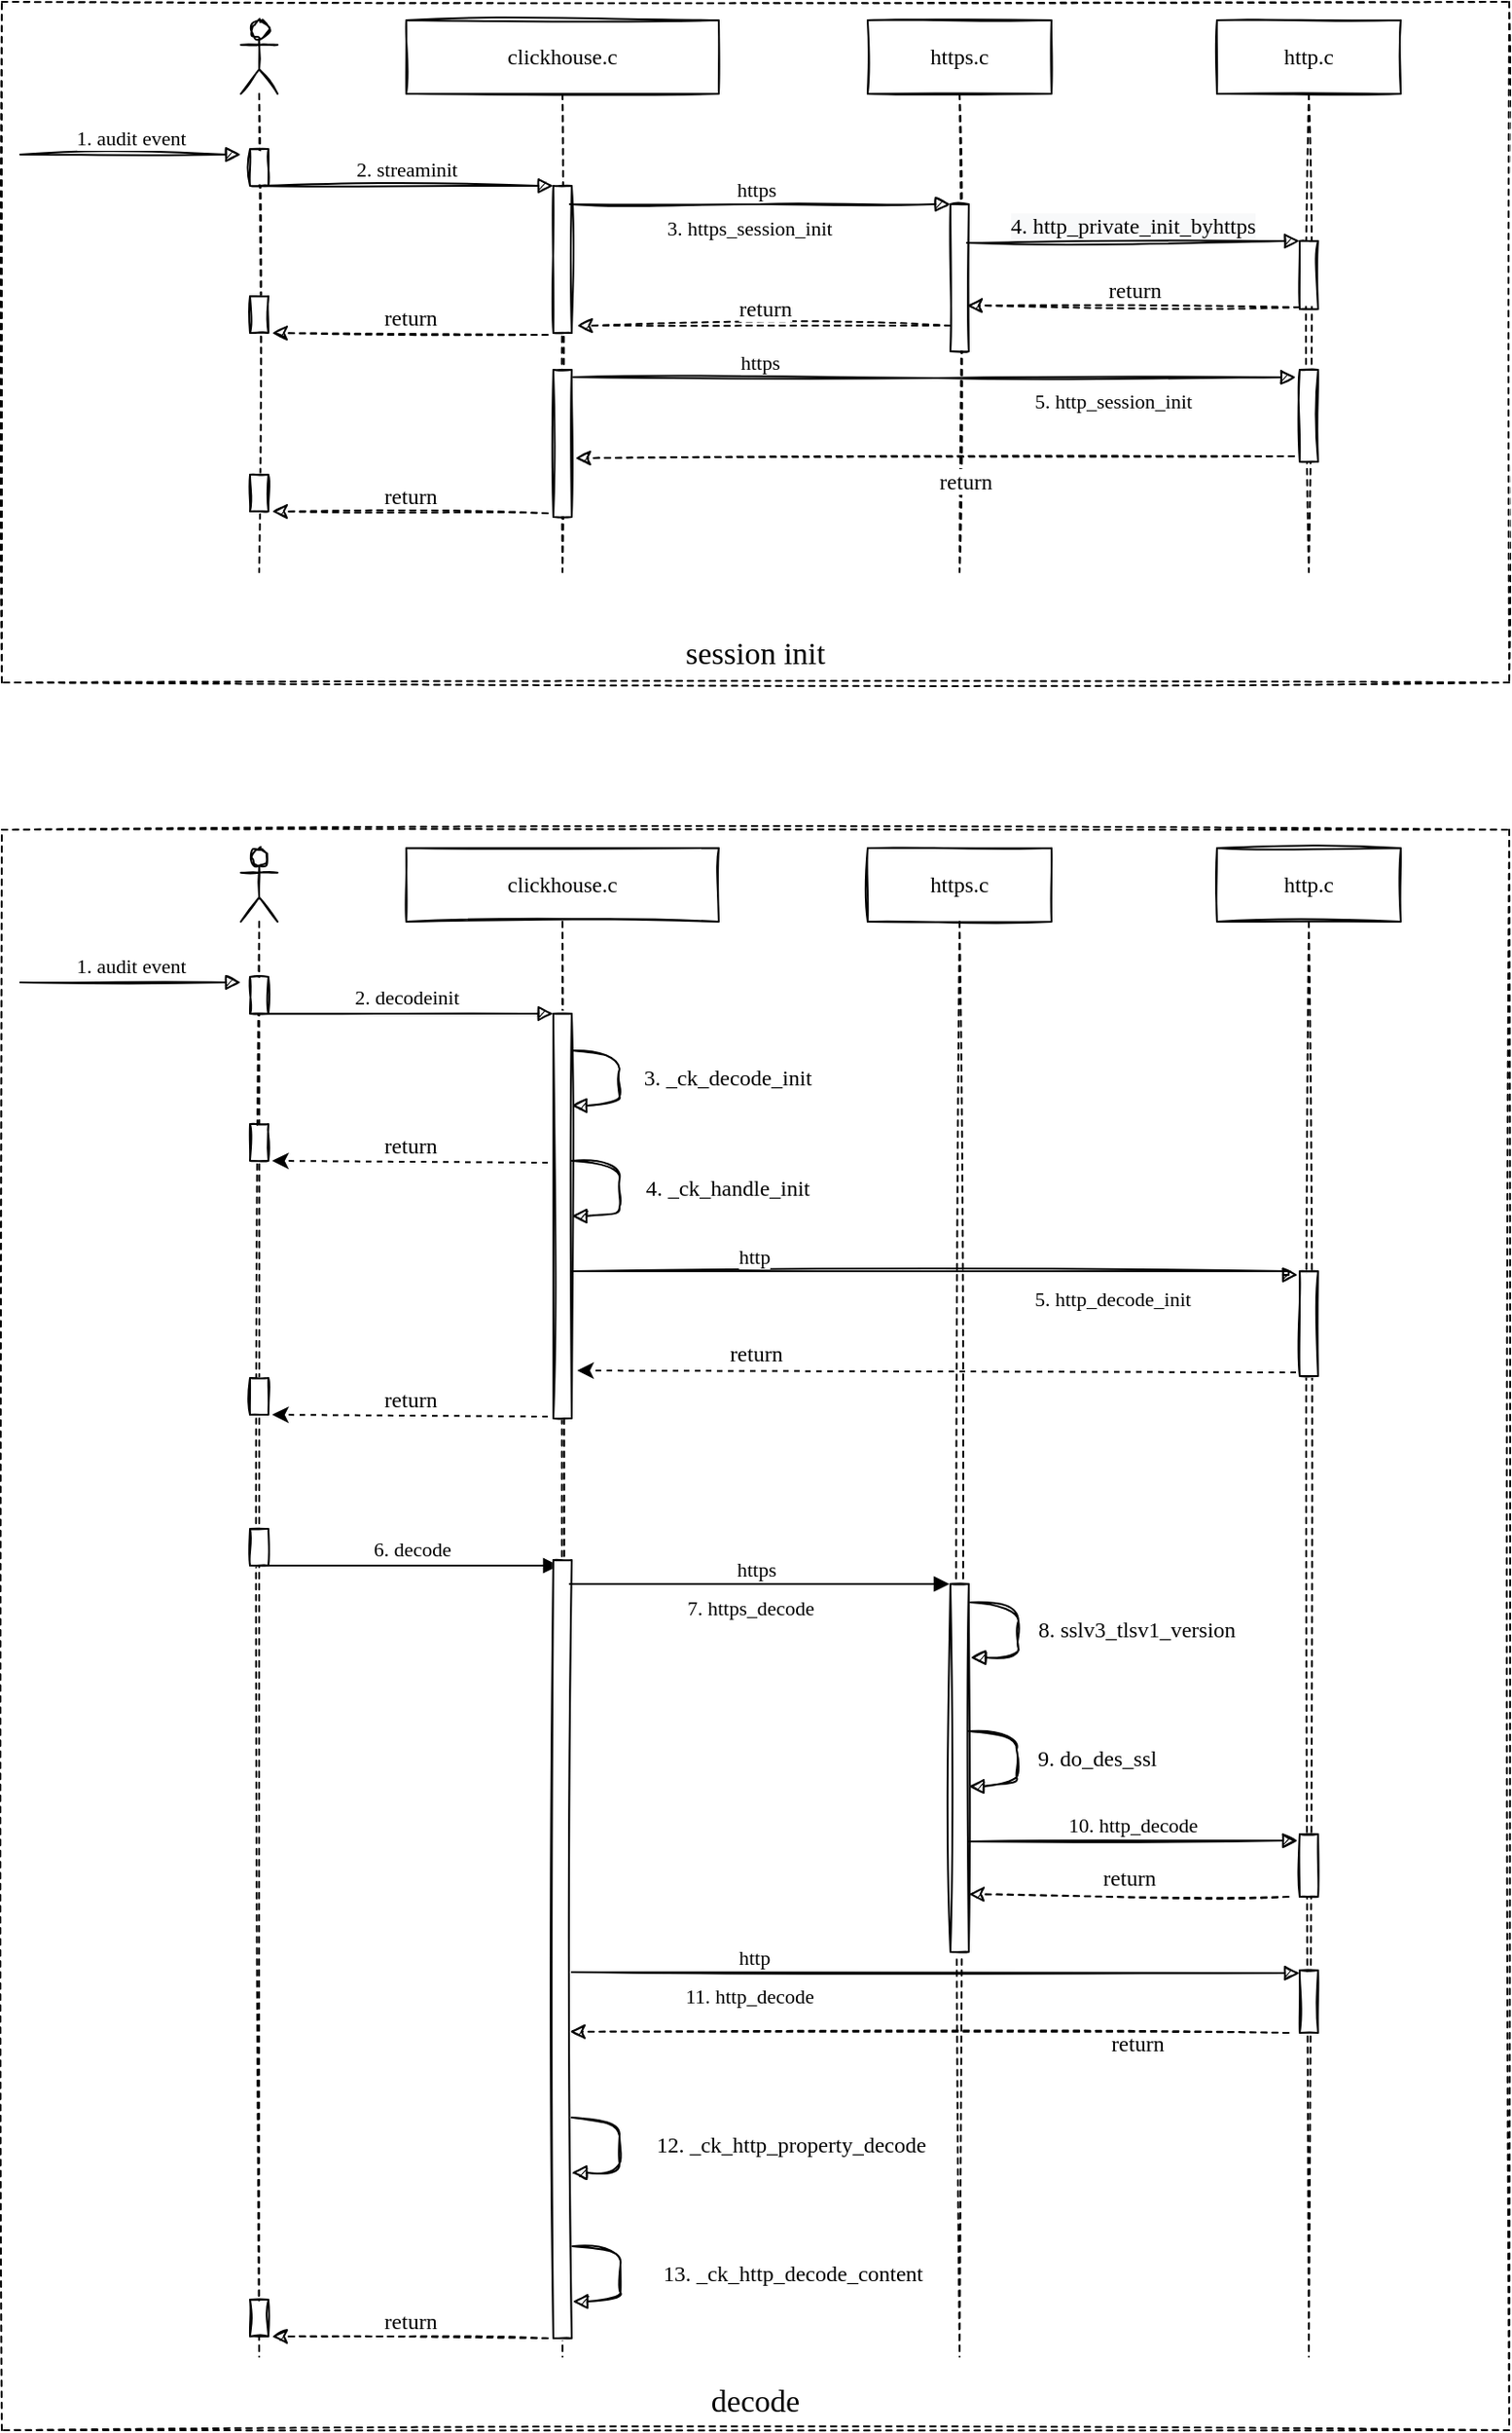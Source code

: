 <mxfile version="17.1.3" type="github">
  <diagram id="9ZpSaxzcpz4ULXaL1X-T" name="第 1 页">
    <mxGraphModel dx="946" dy="614" grid="1" gridSize="10" guides="1" tooltips="1" connect="1" arrows="1" fold="1" page="1" pageScale="1" pageWidth="827" pageHeight="1169" background="none" math="0" shadow="0">
      <root>
        <mxCell id="0" />
        <mxCell id="1" parent="0" />
        <mxCell id="WtGAIHKAsRFHcsW806fG-47" value="" style="rounded=0;whiteSpace=wrap;html=1;fontFamily=Comic Sans MS;fontSize=12;fillColor=none;dashed=1;horizontal=1;sketch=1;" vertex="1" parent="1">
          <mxGeometry x="80" y="40" width="820" height="370" as="geometry" />
        </mxCell>
        <mxCell id="WtGAIHKAsRFHcsW806fG-3" value="" style="shape=umlLifeline;participant=umlActor;perimeter=lifelinePerimeter;whiteSpace=wrap;html=1;container=1;collapsible=0;recursiveResize=0;verticalAlign=top;spacingTop=36;outlineConnect=0;horizontal=1;fontFamily=Comic Sans MS;sketch=1;" vertex="1" parent="1">
          <mxGeometry x="210" y="50" width="20" height="300" as="geometry" />
        </mxCell>
        <mxCell id="WtGAIHKAsRFHcsW806fG-6" value="" style="html=1;points=[];perimeter=orthogonalPerimeter;horizontal=1;fontFamily=Comic Sans MS;sketch=1;" vertex="1" parent="WtGAIHKAsRFHcsW806fG-3">
          <mxGeometry x="5" y="70" width="10" height="20" as="geometry" />
        </mxCell>
        <mxCell id="WtGAIHKAsRFHcsW806fG-38" value="" style="html=1;points=[];perimeter=orthogonalPerimeter;horizontal=1;fontFamily=Comic Sans MS;sketch=1;" vertex="1" parent="WtGAIHKAsRFHcsW806fG-3">
          <mxGeometry x="5" y="150" width="10" height="20" as="geometry" />
        </mxCell>
        <mxCell id="WtGAIHKAsRFHcsW806fG-1" value="clickhouse.c" style="shape=umlLifeline;perimeter=lifelinePerimeter;whiteSpace=wrap;html=1;container=1;collapsible=0;recursiveResize=0;outlineConnect=0;horizontal=1;fontFamily=Comic Sans MS;sketch=1;" vertex="1" parent="1">
          <mxGeometry x="300" y="50" width="170" height="300" as="geometry" />
        </mxCell>
        <mxCell id="WtGAIHKAsRFHcsW806fG-10" value="" style="html=1;points=[];perimeter=orthogonalPerimeter;horizontal=1;fontFamily=Comic Sans MS;sketch=1;" vertex="1" parent="WtGAIHKAsRFHcsW806fG-1">
          <mxGeometry x="80" y="90" width="10" height="80" as="geometry" />
        </mxCell>
        <mxCell id="WtGAIHKAsRFHcsW806fG-39" value="return" style="html=1;verticalAlign=bottom;endArrow=classic;dashed=1;endSize=6;exitX=0;exitY=0.95;rounded=0;fontFamily=Comic Sans MS;fontSize=12;fontColor=default;strokeWidth=1;endFill=1;horizontal=1;sketch=1;" edge="1" parent="WtGAIHKAsRFHcsW806fG-1">
          <mxGeometry relative="1" as="geometry">
            <mxPoint x="-73" y="170" as="targetPoint" />
            <mxPoint x="77" y="171" as="sourcePoint" />
          </mxGeometry>
        </mxCell>
        <mxCell id="WtGAIHKAsRFHcsW806fG-40" value="" style="html=1;points=[];perimeter=orthogonalPerimeter;horizontal=1;fontFamily=Comic Sans MS;sketch=1;" vertex="1" parent="WtGAIHKAsRFHcsW806fG-1">
          <mxGeometry x="80" y="190" width="10" height="80" as="geometry" />
        </mxCell>
        <mxCell id="WtGAIHKAsRFHcsW806fG-45" value="" style="html=1;points=[];perimeter=orthogonalPerimeter;horizontal=1;fontFamily=Comic Sans MS;sketch=1;" vertex="1" parent="WtGAIHKAsRFHcsW806fG-1">
          <mxGeometry x="-85" y="247" width="10" height="20" as="geometry" />
        </mxCell>
        <mxCell id="WtGAIHKAsRFHcsW806fG-46" value="return" style="html=1;verticalAlign=bottom;endArrow=classic;dashed=1;endSize=6;exitX=0;exitY=0.95;rounded=0;fontFamily=Comic Sans MS;fontSize=12;fontColor=default;strokeWidth=1;endFill=1;horizontal=1;sketch=1;" edge="1" parent="WtGAIHKAsRFHcsW806fG-1">
          <mxGeometry relative="1" as="geometry">
            <mxPoint x="-73" y="267" as="targetPoint" />
            <mxPoint x="77" y="268" as="sourcePoint" />
          </mxGeometry>
        </mxCell>
        <mxCell id="WtGAIHKAsRFHcsW806fG-4" value="https.c" style="shape=umlLifeline;perimeter=lifelinePerimeter;whiteSpace=wrap;html=1;container=1;collapsible=0;recursiveResize=0;outlineConnect=0;horizontal=1;fontFamily=Comic Sans MS;sketch=1;" vertex="1" parent="1">
          <mxGeometry x="551" y="50" width="100" height="300" as="geometry" />
        </mxCell>
        <mxCell id="WtGAIHKAsRFHcsW806fG-16" value="" style="html=1;points=[];perimeter=orthogonalPerimeter;horizontal=1;fontFamily=Comic Sans MS;sketch=1;" vertex="1" parent="WtGAIHKAsRFHcsW806fG-4">
          <mxGeometry x="45" y="100" width="10" height="80" as="geometry" />
        </mxCell>
        <mxCell id="WtGAIHKAsRFHcsW806fG-27" value="&lt;span style=&quot;text-align: center&quot;&gt;3. https_session_init&lt;/span&gt;" style="endArrow=block;endFill=1;html=1;edgeStyle=orthogonalEdgeStyle;align=left;verticalAlign=top;rounded=0;exitX=0.9;exitY=0.125;exitDx=0;exitDy=0;exitPerimeter=0;horizontal=1;fontFamily=Comic Sans MS;sketch=1;" edge="1" parent="WtGAIHKAsRFHcsW806fG-4" source="WtGAIHKAsRFHcsW806fG-10">
          <mxGeometry x="-0.507" relative="1" as="geometry">
            <mxPoint x="-100" y="100" as="sourcePoint" />
            <mxPoint x="45" y="100" as="targetPoint" />
            <mxPoint as="offset" />
          </mxGeometry>
        </mxCell>
        <mxCell id="WtGAIHKAsRFHcsW806fG-28" value="https" style="edgeLabel;resizable=0;html=1;align=left;verticalAlign=bottom;horizontal=1;fontFamily=Comic Sans MS;" connectable="0" vertex="1" parent="WtGAIHKAsRFHcsW806fG-27">
          <mxGeometry x="-1" relative="1" as="geometry">
            <mxPoint x="89" as="offset" />
          </mxGeometry>
        </mxCell>
        <mxCell id="WtGAIHKAsRFHcsW806fG-36" value="return" style="html=1;verticalAlign=bottom;endArrow=classic;dashed=1;endSize=6;exitX=0;exitY=0.95;rounded=0;fontFamily=Comic Sans MS;fontSize=12;fontColor=default;strokeWidth=1;entryX=1.3;entryY=0.95;entryDx=0;entryDy=0;entryPerimeter=0;endFill=1;horizontal=1;sketch=1;" edge="1" parent="WtGAIHKAsRFHcsW806fG-4" target="WtGAIHKAsRFHcsW806fG-10">
          <mxGeometry relative="1" as="geometry">
            <mxPoint x="-100" y="165" as="targetPoint" />
            <mxPoint x="45" y="166" as="sourcePoint" />
          </mxGeometry>
        </mxCell>
        <mxCell id="WtGAIHKAsRFHcsW806fG-5" value="http.c" style="shape=umlLifeline;perimeter=lifelinePerimeter;whiteSpace=wrap;html=1;container=1;collapsible=0;recursiveResize=0;outlineConnect=0;horizontal=1;fontFamily=Comic Sans MS;sketch=1;" vertex="1" parent="1">
          <mxGeometry x="741" y="50" width="100" height="300" as="geometry" />
        </mxCell>
        <mxCell id="WtGAIHKAsRFHcsW806fG-32" value="" style="html=1;points=[];perimeter=orthogonalPerimeter;fontFamily=Comic Sans MS;fontSize=12;fontColor=default;fillColor=default;gradientColor=none;horizontal=1;sketch=1;" vertex="1" parent="WtGAIHKAsRFHcsW806fG-5">
          <mxGeometry x="45" y="120" width="10" height="37" as="geometry" />
        </mxCell>
        <mxCell id="WtGAIHKAsRFHcsW806fG-43" value="" style="html=1;points=[];perimeter=orthogonalPerimeter;fontFamily=Comic Sans MS;fontSize=12;fontColor=default;fillColor=default;gradientColor=none;horizontal=1;sketch=1;" vertex="1" parent="WtGAIHKAsRFHcsW806fG-5">
          <mxGeometry x="45" y="190" width="10" height="50" as="geometry" />
        </mxCell>
        <mxCell id="WtGAIHKAsRFHcsW806fG-8" value="1. audit event" style="html=1;verticalAlign=bottom;endArrow=block;rounded=0;horizontal=1;fontFamily=Comic Sans MS;sketch=1;" edge="1" parent="1">
          <mxGeometry width="80" relative="1" as="geometry">
            <mxPoint x="90" y="123" as="sourcePoint" />
            <mxPoint x="210" y="123" as="targetPoint" />
          </mxGeometry>
        </mxCell>
        <mxCell id="WtGAIHKAsRFHcsW806fG-11" value="2. streaminit" style="html=1;verticalAlign=bottom;endArrow=block;entryX=0;entryY=0;rounded=0;horizontal=1;fontFamily=Comic Sans MS;sketch=1;" edge="1" target="WtGAIHKAsRFHcsW806fG-10" parent="1">
          <mxGeometry relative="1" as="geometry">
            <mxPoint x="220" y="140" as="sourcePoint" />
          </mxGeometry>
        </mxCell>
        <mxCell id="WtGAIHKAsRFHcsW806fG-33" value="&lt;span style=&quot;text-align: left ; background-color: rgb(248 , 249 , 250)&quot;&gt;4. http_private_init_byhttps&lt;/span&gt;" style="html=1;verticalAlign=bottom;endArrow=block;entryX=0;entryY=0;rounded=0;fontFamily=Comic Sans MS;fontSize=12;fontColor=default;endSize=6;strokeWidth=1;exitX=0.9;exitY=0.263;exitDx=0;exitDy=0;exitPerimeter=0;horizontal=1;sketch=1;" edge="1" target="WtGAIHKAsRFHcsW806fG-32" parent="1" source="WtGAIHKAsRFHcsW806fG-16">
          <mxGeometry relative="1" as="geometry">
            <mxPoint x="611" y="170" as="sourcePoint" />
          </mxGeometry>
        </mxCell>
        <mxCell id="WtGAIHKAsRFHcsW806fG-34" value="return" style="html=1;verticalAlign=bottom;endArrow=classic;dashed=1;endSize=6;exitX=0;exitY=0.95;rounded=0;fontFamily=Comic Sans MS;fontSize=12;fontColor=default;strokeWidth=1;entryX=0.9;entryY=0.688;entryDx=0;entryDy=0;entryPerimeter=0;endFill=1;horizontal=1;sketch=1;" edge="1" parent="1" target="WtGAIHKAsRFHcsW806fG-16">
          <mxGeometry relative="1" as="geometry">
            <mxPoint x="611" y="206" as="targetPoint" />
            <mxPoint x="786" y="206" as="sourcePoint" />
          </mxGeometry>
        </mxCell>
        <mxCell id="WtGAIHKAsRFHcsW806fG-41" value="&lt;span style=&quot;text-align: center&quot;&gt;5. http_session_init&lt;/span&gt;" style="endArrow=block;endFill=1;html=1;edgeStyle=orthogonalEdgeStyle;align=left;verticalAlign=top;rounded=0;entryX=-0.2;entryY=0.081;entryDx=0;entryDy=0;entryPerimeter=0;horizontal=1;fontFamily=Comic Sans MS;sketch=1;" edge="1" parent="1" target="WtGAIHKAsRFHcsW806fG-43">
          <mxGeometry x="0.267" relative="1" as="geometry">
            <mxPoint x="391" y="244" as="sourcePoint" />
            <mxPoint x="598" y="243" as="targetPoint" />
            <mxPoint as="offset" />
          </mxGeometry>
        </mxCell>
        <mxCell id="WtGAIHKAsRFHcsW806fG-42" value="https" style="edgeLabel;resizable=0;html=1;align=left;verticalAlign=bottom;horizontal=1;fontFamily=Comic Sans MS;" connectable="0" vertex="1" parent="WtGAIHKAsRFHcsW806fG-41">
          <mxGeometry x="-1" relative="1" as="geometry">
            <mxPoint x="89" as="offset" />
          </mxGeometry>
        </mxCell>
        <mxCell id="WtGAIHKAsRFHcsW806fG-44" value="return" style="html=1;verticalAlign=bottom;endArrow=classic;dashed=1;endSize=6;exitX=0;exitY=0.95;rounded=0;fontFamily=Comic Sans MS;fontSize=12;fontColor=default;strokeWidth=1;entryX=1.2;entryY=0.6;entryDx=0;entryDy=0;entryPerimeter=0;endFill=1;horizontal=1;sketch=1;" edge="1" parent="1" target="WtGAIHKAsRFHcsW806fG-40">
          <mxGeometry x="-0.084" y="23" relative="1" as="geometry">
            <mxPoint x="602" y="286.04" as="targetPoint" />
            <mxPoint x="783" y="287" as="sourcePoint" />
            <mxPoint as="offset" />
          </mxGeometry>
        </mxCell>
        <mxCell id="WtGAIHKAsRFHcsW806fG-48" value="session init" style="text;html=1;strokeColor=none;fillColor=none;align=center;verticalAlign=middle;whiteSpace=wrap;rounded=0;fontFamily=Comic Sans MS;fontSize=17;fontColor=default;horizontal=1;" vertex="1" parent="1">
          <mxGeometry x="440" y="380" width="100" height="30" as="geometry" />
        </mxCell>
        <mxCell id="WtGAIHKAsRFHcsW806fG-49" value="" style="rounded=0;whiteSpace=wrap;html=1;fontFamily=Comic Sans MS;fontSize=12;fillColor=none;dashed=1;sketch=1;horizontal=1;" vertex="1" parent="1">
          <mxGeometry x="80" y="490" width="820" height="870" as="geometry" />
        </mxCell>
        <mxCell id="WtGAIHKAsRFHcsW806fG-50" value="" style="shape=umlLifeline;participant=umlActor;perimeter=lifelinePerimeter;whiteSpace=wrap;html=1;container=1;collapsible=0;recursiveResize=0;verticalAlign=top;spacingTop=36;outlineConnect=0;horizontal=1;fontFamily=Comic Sans MS;sketch=1;" vertex="1" parent="1">
          <mxGeometry x="210" y="500" width="20" height="820" as="geometry" />
        </mxCell>
        <mxCell id="WtGAIHKAsRFHcsW806fG-51" value="" style="html=1;points=[];perimeter=orthogonalPerimeter;horizontal=1;fontFamily=Comic Sans MS;sketch=1;" vertex="1" parent="WtGAIHKAsRFHcsW806fG-50">
          <mxGeometry x="5" y="70" width="10" height="20" as="geometry" />
        </mxCell>
        <mxCell id="WtGAIHKAsRFHcsW806fG-52" value="" style="html=1;points=[];perimeter=orthogonalPerimeter;horizontal=1;fontFamily=Comic Sans MS;sketch=1;" vertex="1" parent="WtGAIHKAsRFHcsW806fG-50">
          <mxGeometry x="5" y="150" width="10" height="20" as="geometry" />
        </mxCell>
        <mxCell id="WtGAIHKAsRFHcsW806fG-53" value="clickhouse.c" style="shape=umlLifeline;perimeter=lifelinePerimeter;whiteSpace=wrap;html=1;container=1;collapsible=0;recursiveResize=0;outlineConnect=0;horizontal=1;fontFamily=Comic Sans MS;sketch=1;" vertex="1" parent="1">
          <mxGeometry x="300" y="500" width="170" height="820" as="geometry" />
        </mxCell>
        <mxCell id="WtGAIHKAsRFHcsW806fG-54" value="" style="html=1;points=[];perimeter=orthogonalPerimeter;horizontal=1;fontFamily=Comic Sans MS;sketch=1;" vertex="1" parent="WtGAIHKAsRFHcsW806fG-53">
          <mxGeometry x="80" y="90" width="10" height="220" as="geometry" />
        </mxCell>
        <mxCell id="WtGAIHKAsRFHcsW806fG-55" value="return" style="html=1;verticalAlign=bottom;endArrow=classic;dashed=1;endSize=6;exitX=0;exitY=0.95;rounded=0;fontFamily=Comic Sans MS;fontSize=12;fontColor=default;strokeWidth=1;endFill=1;horizontal=1;" edge="1" parent="WtGAIHKAsRFHcsW806fG-53">
          <mxGeometry relative="1" as="geometry">
            <mxPoint x="-73" y="170" as="targetPoint" />
            <mxPoint x="77" y="171" as="sourcePoint" />
          </mxGeometry>
        </mxCell>
        <mxCell id="WtGAIHKAsRFHcsW806fG-75" value="" style="endArrow=block;endFill=1;endSize=6;html=1;align=left;verticalAlign=top;exitX=0.9;exitY=0.25;exitDx=0;exitDy=0;exitPerimeter=0;strokeWidth=1;horizontal=1;fontFamily=Comic Sans MS;sketch=1;curved=1;" edge="1" parent="WtGAIHKAsRFHcsW806fG-53">
          <mxGeometry width="160" relative="1" as="geometry">
            <mxPoint x="90" y="110" as="sourcePoint" />
            <mxPoint x="90" y="140" as="targetPoint" />
            <Array as="points">
              <mxPoint x="116" y="110" />
              <mxPoint x="116" y="130" />
              <mxPoint x="116" y="140" />
            </Array>
          </mxGeometry>
        </mxCell>
        <mxCell id="WtGAIHKAsRFHcsW806fG-84" value="6. decode" style="html=1;verticalAlign=bottom;endArrow=block;entryX=0;entryY=0;rounded=0;horizontal=1;fontFamily=Comic Sans MS;" edge="1" parent="WtGAIHKAsRFHcsW806fG-53">
          <mxGeometry relative="1" as="geometry">
            <mxPoint x="-77" y="390" as="sourcePoint" />
            <mxPoint x="83" y="390.0" as="targetPoint" />
          </mxGeometry>
        </mxCell>
        <mxCell id="WtGAIHKAsRFHcsW806fG-85" value="" style="html=1;points=[];perimeter=orthogonalPerimeter;horizontal=1;fontFamily=Comic Sans MS;labelBackgroundColor=default;endArrow=block;fontSize=11;align=left;verticalAlign=top;rounded=0;endFill=1;sketch=1;" vertex="1" parent="WtGAIHKAsRFHcsW806fG-53">
          <mxGeometry x="80" y="387" width="10" height="423" as="geometry" />
        </mxCell>
        <mxCell id="WtGAIHKAsRFHcsW806fG-108" value="" style="html=1;points=[];perimeter=orthogonalPerimeter;horizontal=1;fontFamily=Comic Sans MS;sketch=1;" vertex="1" parent="WtGAIHKAsRFHcsW806fG-53">
          <mxGeometry x="-85" y="789" width="10" height="20" as="geometry" />
        </mxCell>
        <mxCell id="WtGAIHKAsRFHcsW806fG-109" value="return" style="html=1;verticalAlign=bottom;endArrow=classic;dashed=1;endSize=6;exitX=0;exitY=0.95;rounded=0;fontFamily=Comic Sans MS;fontSize=12;fontColor=default;strokeWidth=1;endFill=1;horizontal=1;sketch=1;" edge="1" parent="WtGAIHKAsRFHcsW806fG-53">
          <mxGeometry relative="1" as="geometry">
            <mxPoint x="-73" y="809" as="targetPoint" />
            <mxPoint x="77" y="810" as="sourcePoint" />
          </mxGeometry>
        </mxCell>
        <mxCell id="WtGAIHKAsRFHcsW806fG-59" value="https.c" style="shape=umlLifeline;perimeter=lifelinePerimeter;whiteSpace=wrap;html=1;container=1;collapsible=0;recursiveResize=0;outlineConnect=0;horizontal=1;fontFamily=Comic Sans MS;sketch=1;" vertex="1" parent="1">
          <mxGeometry x="551" y="500" width="100" height="820" as="geometry" />
        </mxCell>
        <mxCell id="WtGAIHKAsRFHcsW806fG-63" value="return" style="html=1;verticalAlign=bottom;endArrow=classic;dashed=1;endSize=6;exitX=-0.2;exitY=0.965;rounded=0;fontFamily=Comic Sans MS;fontSize=12;fontColor=default;strokeWidth=1;entryX=1.3;entryY=0.95;entryDx=0;entryDy=0;entryPerimeter=0;endFill=1;exitDx=0;exitDy=0;exitPerimeter=0;horizontal=1;" edge="1" parent="WtGAIHKAsRFHcsW806fG-59" source="WtGAIHKAsRFHcsW806fG-65">
          <mxGeometry x="0.504" relative="1" as="geometry">
            <mxPoint x="-158" y="284" as="targetPoint" />
            <mxPoint x="45" y="284" as="sourcePoint" />
            <mxPoint as="offset" />
          </mxGeometry>
        </mxCell>
        <mxCell id="WtGAIHKAsRFHcsW806fG-88" value="" style="html=1;points=[];perimeter=orthogonalPerimeter;horizontal=1;fontFamily=Comic Sans MS;labelBackgroundColor=default;endArrow=block;fontSize=11;align=left;verticalAlign=top;rounded=0;endFill=1;sketch=1;" vertex="1" parent="WtGAIHKAsRFHcsW806fG-59">
          <mxGeometry x="45" y="400" width="10" height="200" as="geometry" />
        </mxCell>
        <mxCell id="WtGAIHKAsRFHcsW806fG-90" value="" style="endArrow=block;endFill=1;endSize=6;html=1;align=left;verticalAlign=top;exitX=0.9;exitY=0.25;exitDx=0;exitDy=0;exitPerimeter=0;strokeWidth=1;horizontal=1;fontFamily=Comic Sans MS;sketch=1;curved=1;" edge="1" parent="WtGAIHKAsRFHcsW806fG-59">
          <mxGeometry width="160" relative="1" as="geometry">
            <mxPoint x="56" y="410" as="sourcePoint" />
            <mxPoint x="56" y="440" as="targetPoint" />
            <Array as="points">
              <mxPoint x="82" y="410" />
              <mxPoint x="82" y="430" />
              <mxPoint x="82" y="440" />
            </Array>
          </mxGeometry>
        </mxCell>
        <mxCell id="WtGAIHKAsRFHcsW806fG-64" value="http.c" style="shape=umlLifeline;perimeter=lifelinePerimeter;whiteSpace=wrap;html=1;container=1;collapsible=0;recursiveResize=0;outlineConnect=0;horizontal=1;fontFamily=Comic Sans MS;sketch=1;" vertex="1" parent="1">
          <mxGeometry x="741" y="500" width="100" height="820" as="geometry" />
        </mxCell>
        <mxCell id="WtGAIHKAsRFHcsW806fG-65" value="" style="html=1;points=[];perimeter=orthogonalPerimeter;fontFamily=Comic Sans MS;fontSize=12;fontColor=default;fillColor=default;gradientColor=none;horizontal=1;sketch=1;" vertex="1" parent="WtGAIHKAsRFHcsW806fG-64">
          <mxGeometry x="45" y="230" width="10" height="57" as="geometry" />
        </mxCell>
        <mxCell id="WtGAIHKAsRFHcsW806fG-93" value="" style="html=1;points=[];perimeter=orthogonalPerimeter;fontFamily=Comic Sans MS;fontSize=11;fontColor=default;fillColor=default;gradientColor=none;horizontal=1;labelBackgroundColor=default;endArrow=block;align=left;verticalAlign=top;rounded=0;endFill=1;sketch=1;" vertex="1" parent="WtGAIHKAsRFHcsW806fG-64">
          <mxGeometry x="45" y="536" width="10" height="34" as="geometry" />
        </mxCell>
        <mxCell id="WtGAIHKAsRFHcsW806fG-96" value="return" style="html=1;verticalAlign=bottom;endArrow=classic;dashed=1;endSize=6;exitX=0;exitY=0.95;rounded=0;fontFamily=Comic Sans MS;fontSize=12;fontColor=default;strokeWidth=1;endFill=1;entryX=1;entryY=0.843;entryDx=0;entryDy=0;entryPerimeter=0;horizontal=1;sketch=1;" edge="1" parent="WtGAIHKAsRFHcsW806fG-64" target="WtGAIHKAsRFHcsW806fG-88">
          <mxGeometry relative="1" as="geometry">
            <mxPoint x="-111" y="569" as="targetPoint" />
            <mxPoint x="39" y="570" as="sourcePoint" />
          </mxGeometry>
        </mxCell>
        <mxCell id="WtGAIHKAsRFHcsW806fG-97" value="" style="html=1;points=[];perimeter=orthogonalPerimeter;fontFamily=Comic Sans MS;fontSize=11;fontColor=default;fillColor=default;gradientColor=none;horizontal=1;labelBackgroundColor=default;endArrow=block;align=left;verticalAlign=top;rounded=0;endFill=1;sketch=1;" vertex="1" parent="WtGAIHKAsRFHcsW806fG-64">
          <mxGeometry x="45" y="610" width="10" height="34" as="geometry" />
        </mxCell>
        <mxCell id="WtGAIHKAsRFHcsW806fG-98" value="" style="html=1;verticalAlign=bottom;endArrow=classic;dashed=1;endSize=6;exitX=0;exitY=0.95;rounded=0;fontFamily=Comic Sans MS;fontSize=12;fontColor=default;strokeWidth=1;endFill=1;entryX=0.9;entryY=0.606;entryDx=0;entryDy=0;entryPerimeter=0;horizontal=1;sketch=1;" edge="1" parent="WtGAIHKAsRFHcsW806fG-64" target="WtGAIHKAsRFHcsW806fG-85">
          <mxGeometry x="-0.536" y="16" relative="1" as="geometry">
            <mxPoint x="-135" y="642.6" as="targetPoint" />
            <mxPoint x="39" y="644" as="sourcePoint" />
            <mxPoint as="offset" />
          </mxGeometry>
        </mxCell>
        <mxCell id="WtGAIHKAsRFHcsW806fG-67" value="1. audit event" style="html=1;verticalAlign=bottom;endArrow=block;rounded=0;horizontal=1;fontFamily=Comic Sans MS;sketch=1;" edge="1" parent="1">
          <mxGeometry width="80" relative="1" as="geometry">
            <mxPoint x="90" y="573" as="sourcePoint" />
            <mxPoint x="210" y="573" as="targetPoint" />
          </mxGeometry>
        </mxCell>
        <mxCell id="WtGAIHKAsRFHcsW806fG-68" value="2. decodeinit" style="html=1;verticalAlign=bottom;endArrow=block;entryX=0;entryY=0;rounded=0;horizontal=1;fontFamily=Comic Sans MS;sketch=1;" edge="1" parent="1" target="WtGAIHKAsRFHcsW806fG-54">
          <mxGeometry relative="1" as="geometry">
            <mxPoint x="220" y="590" as="sourcePoint" />
          </mxGeometry>
        </mxCell>
        <mxCell id="WtGAIHKAsRFHcsW806fG-74" value="decode" style="text;html=1;strokeColor=none;fillColor=none;align=center;verticalAlign=middle;whiteSpace=wrap;rounded=0;fontFamily=Comic Sans MS;fontSize=17;fontColor=default;horizontal=1;" vertex="1" parent="1">
          <mxGeometry x="455" y="1330" width="70" height="30" as="geometry" />
        </mxCell>
        <mxCell id="WtGAIHKAsRFHcsW806fG-61" value="&lt;span style=&quot;text-align: center&quot;&gt;5. http_decode_init&lt;/span&gt;" style="endArrow=block;endFill=1;html=1;edgeStyle=orthogonalEdgeStyle;align=left;verticalAlign=top;rounded=0;entryX=-0.1;entryY=0.035;entryDx=0;entryDy=0;entryPerimeter=0;horizontal=1;fontFamily=Comic Sans MS;sketch=1;" edge="1" parent="1" target="WtGAIHKAsRFHcsW806fG-65">
          <mxGeometry x="0.261" y="-2" relative="1" as="geometry">
            <mxPoint x="390" y="732" as="sourcePoint" />
            <mxPoint x="596" y="730" as="targetPoint" />
            <mxPoint as="offset" />
            <Array as="points">
              <mxPoint x="780" y="730" />
              <mxPoint x="780" y="732" />
            </Array>
          </mxGeometry>
        </mxCell>
        <mxCell id="WtGAIHKAsRFHcsW806fG-62" value="http" style="edgeLabel;resizable=0;html=1;align=left;verticalAlign=bottom;horizontal=1;fontFamily=Comic Sans MS;" connectable="0" vertex="1" parent="WtGAIHKAsRFHcsW806fG-61">
          <mxGeometry x="-1" relative="1" as="geometry">
            <mxPoint x="89" y="-2" as="offset" />
          </mxGeometry>
        </mxCell>
        <mxCell id="WtGAIHKAsRFHcsW806fG-77" value="3. _ck_decode_init" style="text;html=1;strokeColor=none;fillColor=none;align=center;verticalAlign=middle;whiteSpace=wrap;rounded=0;dashed=1;fontFamily=Comic Sans MS;fontSize=12;fontColor=default;horizontal=1;" vertex="1" parent="1">
          <mxGeometry x="420" y="610" width="110" height="30" as="geometry" />
        </mxCell>
        <mxCell id="WtGAIHKAsRFHcsW806fG-78" value="" style="endArrow=block;endFill=1;endSize=6;html=1;align=left;verticalAlign=top;exitX=0.9;exitY=0.25;exitDx=0;exitDy=0;exitPerimeter=0;strokeWidth=1;horizontal=1;fontFamily=Comic Sans MS;sketch=1;curved=1;" edge="1" parent="1">
          <mxGeometry width="160" relative="1" as="geometry">
            <mxPoint x="390" y="670" as="sourcePoint" />
            <mxPoint x="390" y="700" as="targetPoint" />
            <Array as="points">
              <mxPoint x="416" y="670" />
              <mxPoint x="416" y="690" />
              <mxPoint x="416" y="700" />
            </Array>
          </mxGeometry>
        </mxCell>
        <mxCell id="WtGAIHKAsRFHcsW806fG-79" value="4. _ck_handle_init" style="text;html=1;strokeColor=none;fillColor=none;align=center;verticalAlign=middle;whiteSpace=wrap;rounded=0;dashed=1;fontFamily=Comic Sans MS;fontSize=12;fontColor=default;horizontal=1;" vertex="1" parent="1">
          <mxGeometry x="420" y="670" width="110" height="30" as="geometry" />
        </mxCell>
        <mxCell id="WtGAIHKAsRFHcsW806fG-80" value="" style="html=1;points=[];perimeter=orthogonalPerimeter;horizontal=1;fontFamily=Comic Sans MS;sketch=1;" vertex="1" parent="1">
          <mxGeometry x="215" y="788" width="10" height="20" as="geometry" />
        </mxCell>
        <mxCell id="WtGAIHKAsRFHcsW806fG-81" value="return" style="html=1;verticalAlign=bottom;endArrow=classic;dashed=1;endSize=6;exitX=0;exitY=0.95;rounded=0;fontFamily=Comic Sans MS;fontSize=12;fontColor=default;strokeWidth=1;endFill=1;horizontal=1;" edge="1" parent="1">
          <mxGeometry relative="1" as="geometry">
            <mxPoint x="227" y="808" as="targetPoint" />
            <mxPoint x="377" y="809" as="sourcePoint" />
          </mxGeometry>
        </mxCell>
        <mxCell id="WtGAIHKAsRFHcsW806fG-86" value="&lt;span style=&quot;text-align: center&quot;&gt;7. https_decode&amp;nbsp;&lt;/span&gt;" style="endArrow=block;endFill=1;html=1;edgeStyle=orthogonalEdgeStyle;align=left;verticalAlign=top;rounded=0;exitX=0.9;exitY=0.125;exitDx=0;exitDy=0;exitPerimeter=0;jumpSize=6;horizontal=1;fontFamily=Comic Sans MS;" edge="1" parent="1">
          <mxGeometry x="-0.406" relative="1" as="geometry">
            <mxPoint x="388.5" y="900" as="sourcePoint" />
            <mxPoint x="595.5" y="900" as="targetPoint" />
            <mxPoint x="1" as="offset" />
          </mxGeometry>
        </mxCell>
        <mxCell id="WtGAIHKAsRFHcsW806fG-87" value="https" style="edgeLabel;resizable=0;html=1;align=left;verticalAlign=bottom;horizontal=1;fontFamily=Comic Sans MS;" connectable="0" vertex="1" parent="WtGAIHKAsRFHcsW806fG-86">
          <mxGeometry x="-1" relative="1" as="geometry">
            <mxPoint x="89" as="offset" />
          </mxGeometry>
        </mxCell>
        <mxCell id="WtGAIHKAsRFHcsW806fG-82" value="" style="html=1;points=[];perimeter=orthogonalPerimeter;horizontal=1;fontFamily=Comic Sans MS;sketch=1;" vertex="1" parent="1">
          <mxGeometry x="215" y="870" width="10" height="20" as="geometry" />
        </mxCell>
        <mxCell id="WtGAIHKAsRFHcsW806fG-91" value="8. sslv3_tlsv1_version" style="text;html=1;strokeColor=none;fillColor=none;align=center;verticalAlign=middle;whiteSpace=wrap;rounded=0;dashed=1;fontFamily=Comic Sans MS;fontSize=12;fontColor=default;horizontal=1;" vertex="1" parent="1">
          <mxGeometry x="633" y="910" width="129" height="30" as="geometry" />
        </mxCell>
        <mxCell id="WtGAIHKAsRFHcsW806fG-92" value="" style="endArrow=block;endFill=1;endSize=6;html=1;align=left;verticalAlign=top;exitX=0.9;exitY=0.25;exitDx=0;exitDy=0;exitPerimeter=0;strokeWidth=1;horizontal=1;fontFamily=Comic Sans MS;sketch=1;curved=1;" edge="1" parent="1">
          <mxGeometry width="160" relative="1" as="geometry">
            <mxPoint x="606" y="980" as="sourcePoint" />
            <mxPoint x="606" y="1010" as="targetPoint" />
            <Array as="points">
              <mxPoint x="632" y="980" />
              <mxPoint x="632" y="1000" />
              <mxPoint x="632" y="1010" />
            </Array>
          </mxGeometry>
        </mxCell>
        <mxCell id="WtGAIHKAsRFHcsW806fG-94" value="9. do_des_ssl" style="text;html=1;strokeColor=none;fillColor=none;align=center;verticalAlign=middle;whiteSpace=wrap;rounded=0;dashed=1;fontFamily=Comic Sans MS;fontSize=12;fontColor=default;horizontal=1;" vertex="1" parent="1">
          <mxGeometry x="632" y="980" width="88" height="30" as="geometry" />
        </mxCell>
        <mxCell id="WtGAIHKAsRFHcsW806fG-95" value="10. http_decode" style="html=1;verticalAlign=bottom;endArrow=block;entryX=-0.2;entryY=0.167;rounded=0;entryDx=0;entryDy=0;entryPerimeter=0;horizontal=1;fontFamily=Comic Sans MS;sketch=1;" edge="1" parent="1">
          <mxGeometry relative="1" as="geometry">
            <mxPoint x="606" y="1040" as="sourcePoint" />
            <mxPoint x="785" y="1039.519" as="targetPoint" />
          </mxGeometry>
        </mxCell>
        <mxCell id="WtGAIHKAsRFHcsW806fG-100" value="&lt;span style=&quot;text-align: center&quot;&gt;11. http_decode&lt;/span&gt;" style="endArrow=block;endFill=1;html=1;edgeStyle=orthogonalEdgeStyle;align=left;verticalAlign=top;rounded=0;jumpSize=6;entryX=0;entryY=0.044;entryDx=0;entryDy=0;entryPerimeter=0;horizontal=1;fontFamily=Comic Sans MS;sketch=1;" edge="1" parent="1" target="WtGAIHKAsRFHcsW806fG-97">
          <mxGeometry x="-0.697" relative="1" as="geometry">
            <mxPoint x="390" y="1111" as="sourcePoint" />
            <mxPoint x="596" y="1120" as="targetPoint" />
            <mxPoint as="offset" />
          </mxGeometry>
        </mxCell>
        <mxCell id="WtGAIHKAsRFHcsW806fG-101" value="http" style="edgeLabel;resizable=0;html=1;align=left;verticalAlign=bottom;horizontal=1;fontFamily=Comic Sans MS;" connectable="0" vertex="1" parent="WtGAIHKAsRFHcsW806fG-100">
          <mxGeometry x="-1" relative="1" as="geometry">
            <mxPoint x="89" as="offset" />
          </mxGeometry>
        </mxCell>
        <mxCell id="WtGAIHKAsRFHcsW806fG-102" value="return" style="text;html=1;strokeColor=none;fillColor=none;align=center;verticalAlign=middle;whiteSpace=wrap;rounded=0;dashed=1;fontFamily=Comic Sans MS;fontSize=12;fontColor=default;horizontal=1;" vertex="1" parent="1">
          <mxGeometry x="672.5" y="1140" width="50" height="20" as="geometry" />
        </mxCell>
        <mxCell id="WtGAIHKAsRFHcsW806fG-104" value="" style="endArrow=block;endFill=1;endSize=6;html=1;align=left;verticalAlign=top;exitX=0.9;exitY=0.25;exitDx=0;exitDy=0;exitPerimeter=0;strokeWidth=1;horizontal=1;fontFamily=Comic Sans MS;sketch=1;curved=1;" edge="1" parent="1">
          <mxGeometry width="160" relative="1" as="geometry">
            <mxPoint x="390" y="1190" as="sourcePoint" />
            <mxPoint x="390" y="1220" as="targetPoint" />
            <Array as="points">
              <mxPoint x="416" y="1190" />
              <mxPoint x="416" y="1210" />
              <mxPoint x="416" y="1220" />
            </Array>
          </mxGeometry>
        </mxCell>
        <mxCell id="WtGAIHKAsRFHcsW806fG-105" value="12. _ck_http_property_decode" style="text;html=1;strokeColor=none;fillColor=none;align=center;verticalAlign=middle;whiteSpace=wrap;rounded=0;dashed=1;fontFamily=Comic Sans MS;fontSize=12;fontColor=default;horizontal=1;" vertex="1" parent="1">
          <mxGeometry x="419" y="1190" width="181" height="30" as="geometry" />
        </mxCell>
        <mxCell id="WtGAIHKAsRFHcsW806fG-106" value="" style="endArrow=block;endFill=1;endSize=6;html=1;align=left;verticalAlign=top;exitX=0.9;exitY=0.25;exitDx=0;exitDy=0;exitPerimeter=0;strokeWidth=1;horizontal=1;fontFamily=Comic Sans MS;sketch=1;curved=1;" edge="1" parent="1">
          <mxGeometry width="160" relative="1" as="geometry">
            <mxPoint x="390.5" y="1260" as="sourcePoint" />
            <mxPoint x="390.5" y="1290" as="targetPoint" />
            <Array as="points">
              <mxPoint x="416.5" y="1260" />
              <mxPoint x="416.5" y="1280" />
              <mxPoint x="416.5" y="1290" />
            </Array>
          </mxGeometry>
        </mxCell>
        <mxCell id="WtGAIHKAsRFHcsW806fG-107" value="13. _ck_http_decode_content" style="text;html=1;strokeColor=none;fillColor=none;align=center;verticalAlign=middle;whiteSpace=wrap;rounded=0;dashed=1;fontFamily=Comic Sans MS;fontSize=12;fontColor=default;horizontal=1;" vertex="1" parent="1">
          <mxGeometry x="419.5" y="1260" width="180.5" height="30" as="geometry" />
        </mxCell>
      </root>
    </mxGraphModel>
  </diagram>
</mxfile>
